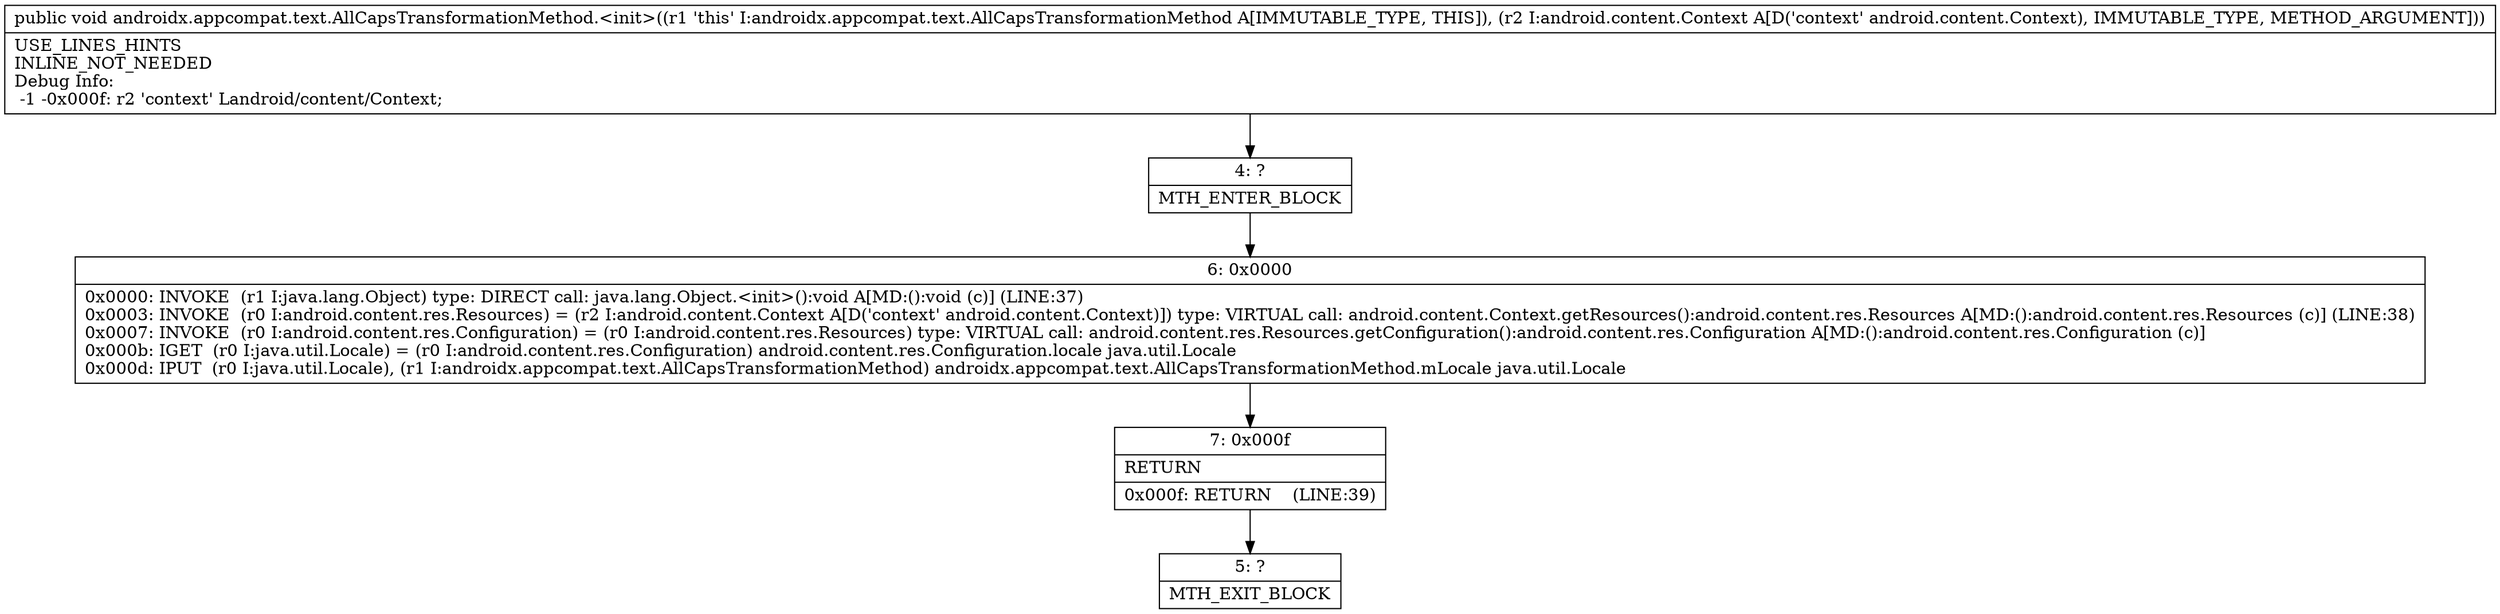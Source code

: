 digraph "CFG forandroidx.appcompat.text.AllCapsTransformationMethod.\<init\>(Landroid\/content\/Context;)V" {
Node_4 [shape=record,label="{4\:\ ?|MTH_ENTER_BLOCK\l}"];
Node_6 [shape=record,label="{6\:\ 0x0000|0x0000: INVOKE  (r1 I:java.lang.Object) type: DIRECT call: java.lang.Object.\<init\>():void A[MD:():void (c)] (LINE:37)\l0x0003: INVOKE  (r0 I:android.content.res.Resources) = (r2 I:android.content.Context A[D('context' android.content.Context)]) type: VIRTUAL call: android.content.Context.getResources():android.content.res.Resources A[MD:():android.content.res.Resources (c)] (LINE:38)\l0x0007: INVOKE  (r0 I:android.content.res.Configuration) = (r0 I:android.content.res.Resources) type: VIRTUAL call: android.content.res.Resources.getConfiguration():android.content.res.Configuration A[MD:():android.content.res.Configuration (c)]\l0x000b: IGET  (r0 I:java.util.Locale) = (r0 I:android.content.res.Configuration) android.content.res.Configuration.locale java.util.Locale \l0x000d: IPUT  (r0 I:java.util.Locale), (r1 I:androidx.appcompat.text.AllCapsTransformationMethod) androidx.appcompat.text.AllCapsTransformationMethod.mLocale java.util.Locale \l}"];
Node_7 [shape=record,label="{7\:\ 0x000f|RETURN\l|0x000f: RETURN    (LINE:39)\l}"];
Node_5 [shape=record,label="{5\:\ ?|MTH_EXIT_BLOCK\l}"];
MethodNode[shape=record,label="{public void androidx.appcompat.text.AllCapsTransformationMethod.\<init\>((r1 'this' I:androidx.appcompat.text.AllCapsTransformationMethod A[IMMUTABLE_TYPE, THIS]), (r2 I:android.content.Context A[D('context' android.content.Context), IMMUTABLE_TYPE, METHOD_ARGUMENT]))  | USE_LINES_HINTS\lINLINE_NOT_NEEDED\lDebug Info:\l  \-1 \-0x000f: r2 'context' Landroid\/content\/Context;\l}"];
MethodNode -> Node_4;Node_4 -> Node_6;
Node_6 -> Node_7;
Node_7 -> Node_5;
}

